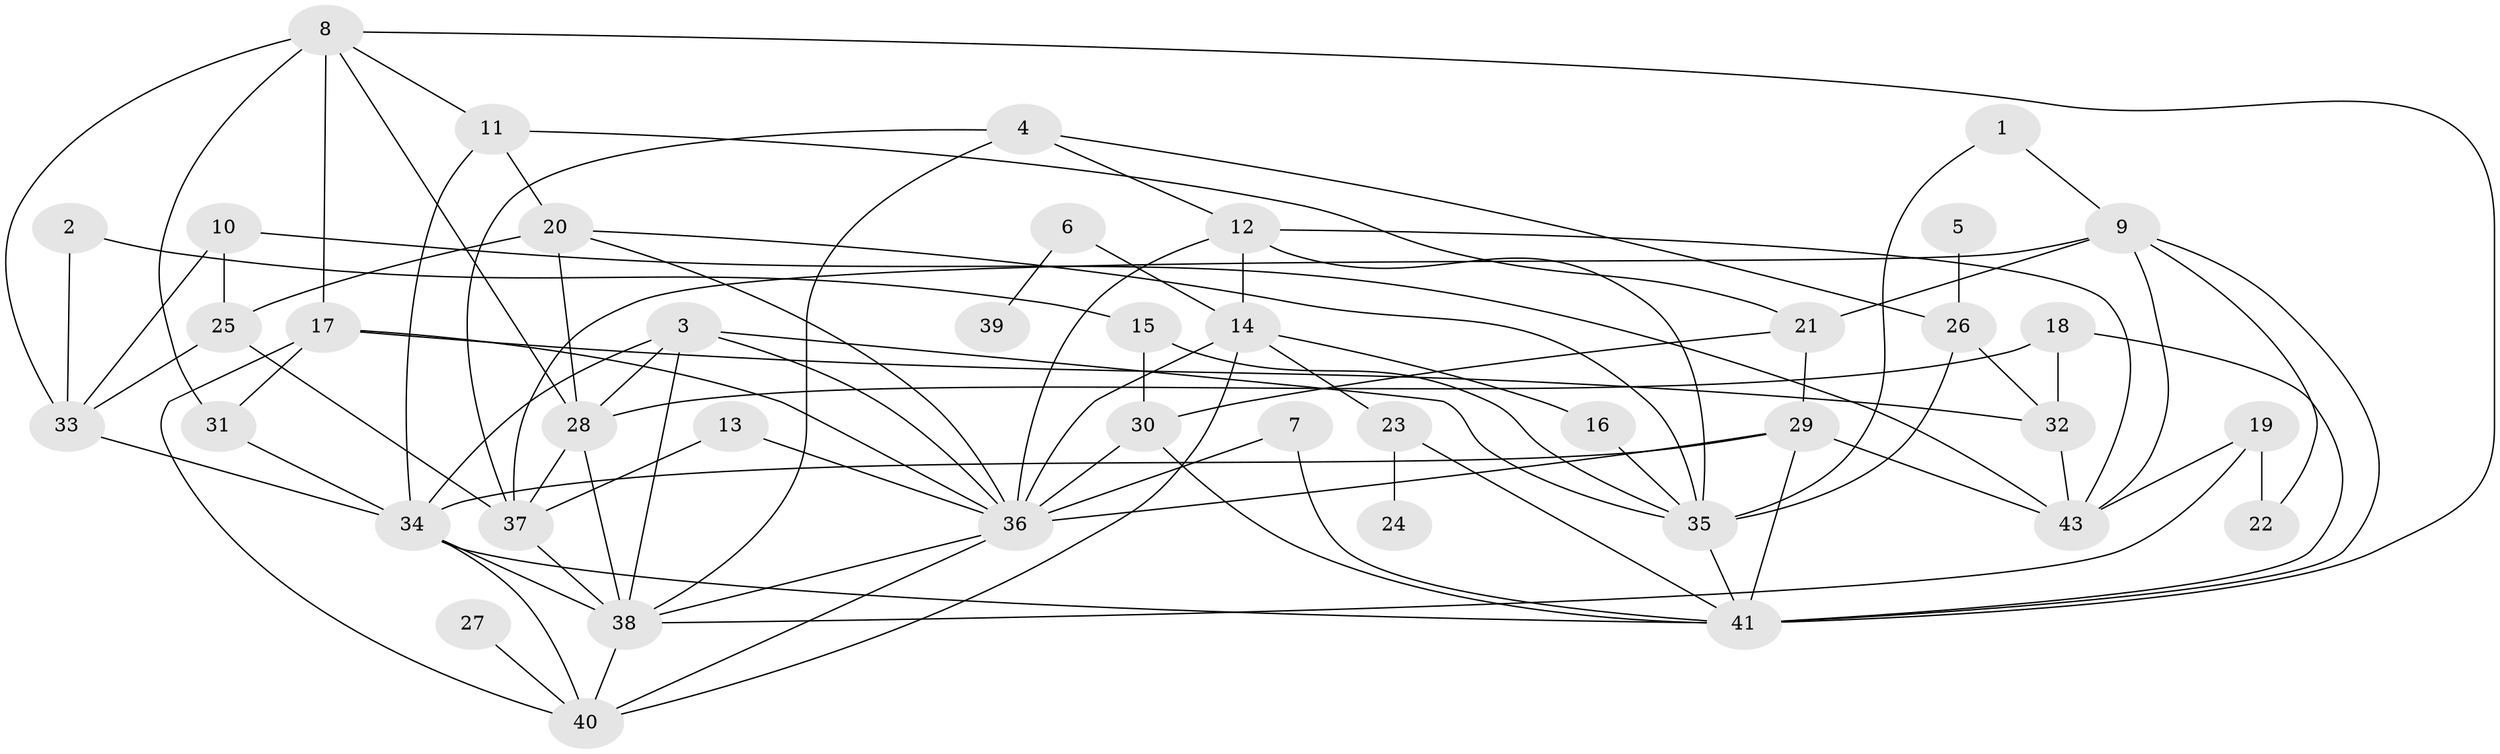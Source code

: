 // original degree distribution, {3: 0.20930232558139536, 2: 0.313953488372093, 1: 0.09302325581395349, 6: 0.03488372093023256, 5: 0.12790697674418605, 4: 0.18604651162790697, 7: 0.03488372093023256}
// Generated by graph-tools (version 1.1) at 2025/25/03/09/25 03:25:16]
// undirected, 42 vertices, 90 edges
graph export_dot {
graph [start="1"]
  node [color=gray90,style=filled];
  1;
  2;
  3;
  4;
  5;
  6;
  7;
  8;
  9;
  10;
  11;
  12;
  13;
  14;
  15;
  16;
  17;
  18;
  19;
  20;
  21;
  22;
  23;
  24;
  25;
  26;
  27;
  28;
  29;
  30;
  31;
  32;
  33;
  34;
  35;
  36;
  37;
  38;
  39;
  40;
  41;
  43;
  1 -- 9 [weight=1.0];
  1 -- 35 [weight=1.0];
  2 -- 15 [weight=1.0];
  2 -- 33 [weight=1.0];
  3 -- 28 [weight=1.0];
  3 -- 34 [weight=1.0];
  3 -- 35 [weight=1.0];
  3 -- 36 [weight=1.0];
  3 -- 38 [weight=1.0];
  4 -- 12 [weight=1.0];
  4 -- 26 [weight=1.0];
  4 -- 37 [weight=1.0];
  4 -- 38 [weight=1.0];
  5 -- 26 [weight=1.0];
  6 -- 14 [weight=1.0];
  6 -- 39 [weight=1.0];
  7 -- 36 [weight=1.0];
  7 -- 41 [weight=1.0];
  8 -- 11 [weight=1.0];
  8 -- 17 [weight=1.0];
  8 -- 28 [weight=1.0];
  8 -- 31 [weight=1.0];
  8 -- 33 [weight=1.0];
  8 -- 41 [weight=1.0];
  9 -- 21 [weight=1.0];
  9 -- 22 [weight=1.0];
  9 -- 37 [weight=1.0];
  9 -- 41 [weight=1.0];
  9 -- 43 [weight=1.0];
  10 -- 25 [weight=1.0];
  10 -- 33 [weight=1.0];
  10 -- 43 [weight=1.0];
  11 -- 20 [weight=1.0];
  11 -- 21 [weight=1.0];
  11 -- 34 [weight=1.0];
  12 -- 14 [weight=1.0];
  12 -- 35 [weight=1.0];
  12 -- 36 [weight=1.0];
  12 -- 43 [weight=1.0];
  13 -- 36 [weight=1.0];
  13 -- 37 [weight=1.0];
  14 -- 16 [weight=1.0];
  14 -- 23 [weight=1.0];
  14 -- 36 [weight=1.0];
  14 -- 40 [weight=1.0];
  15 -- 30 [weight=1.0];
  15 -- 35 [weight=1.0];
  16 -- 35 [weight=1.0];
  17 -- 31 [weight=1.0];
  17 -- 32 [weight=1.0];
  17 -- 36 [weight=1.0];
  17 -- 40 [weight=1.0];
  18 -- 28 [weight=1.0];
  18 -- 32 [weight=1.0];
  18 -- 41 [weight=1.0];
  19 -- 22 [weight=1.0];
  19 -- 38 [weight=1.0];
  19 -- 43 [weight=1.0];
  20 -- 25 [weight=1.0];
  20 -- 28 [weight=1.0];
  20 -- 35 [weight=1.0];
  20 -- 36 [weight=1.0];
  21 -- 29 [weight=1.0];
  21 -- 30 [weight=1.0];
  23 -- 24 [weight=1.0];
  23 -- 41 [weight=1.0];
  25 -- 33 [weight=1.0];
  25 -- 37 [weight=1.0];
  26 -- 32 [weight=1.0];
  26 -- 35 [weight=1.0];
  27 -- 40 [weight=1.0];
  28 -- 37 [weight=1.0];
  28 -- 38 [weight=2.0];
  29 -- 34 [weight=1.0];
  29 -- 36 [weight=1.0];
  29 -- 41 [weight=2.0];
  29 -- 43 [weight=1.0];
  30 -- 36 [weight=3.0];
  30 -- 41 [weight=1.0];
  31 -- 34 [weight=1.0];
  32 -- 43 [weight=1.0];
  33 -- 34 [weight=1.0];
  34 -- 38 [weight=1.0];
  34 -- 40 [weight=1.0];
  34 -- 41 [weight=1.0];
  35 -- 41 [weight=1.0];
  36 -- 38 [weight=1.0];
  36 -- 40 [weight=1.0];
  37 -- 38 [weight=1.0];
  38 -- 40 [weight=1.0];
}
